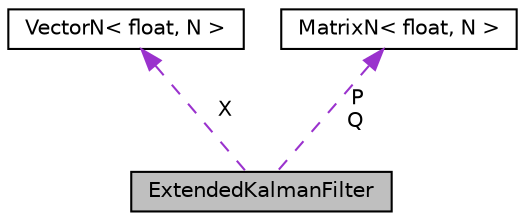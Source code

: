 digraph "ExtendedKalmanFilter"
{
 // INTERACTIVE_SVG=YES
  edge [fontname="Helvetica",fontsize="10",labelfontname="Helvetica",labelfontsize="10"];
  node [fontname="Helvetica",fontsize="10",shape=record];
  Node1 [label="ExtendedKalmanFilter",height=0.2,width=0.4,color="black", fillcolor="grey75", style="filled", fontcolor="black"];
  Node2 -> Node1 [dir="back",color="darkorchid3",fontsize="10",style="dashed",label=" X" ,fontname="Helvetica"];
  Node2 [label="VectorN\< float, N \>",height=0.2,width=0.4,color="black", fillcolor="white", style="filled",URL="$classVectorN.html"];
  Node3 -> Node1 [dir="back",color="darkorchid3",fontsize="10",style="dashed",label=" P\nQ" ,fontname="Helvetica"];
  Node3 [label="MatrixN\< float, N \>",height=0.2,width=0.4,color="black", fillcolor="white", style="filled",URL="$classMatrixN.html"];
}

